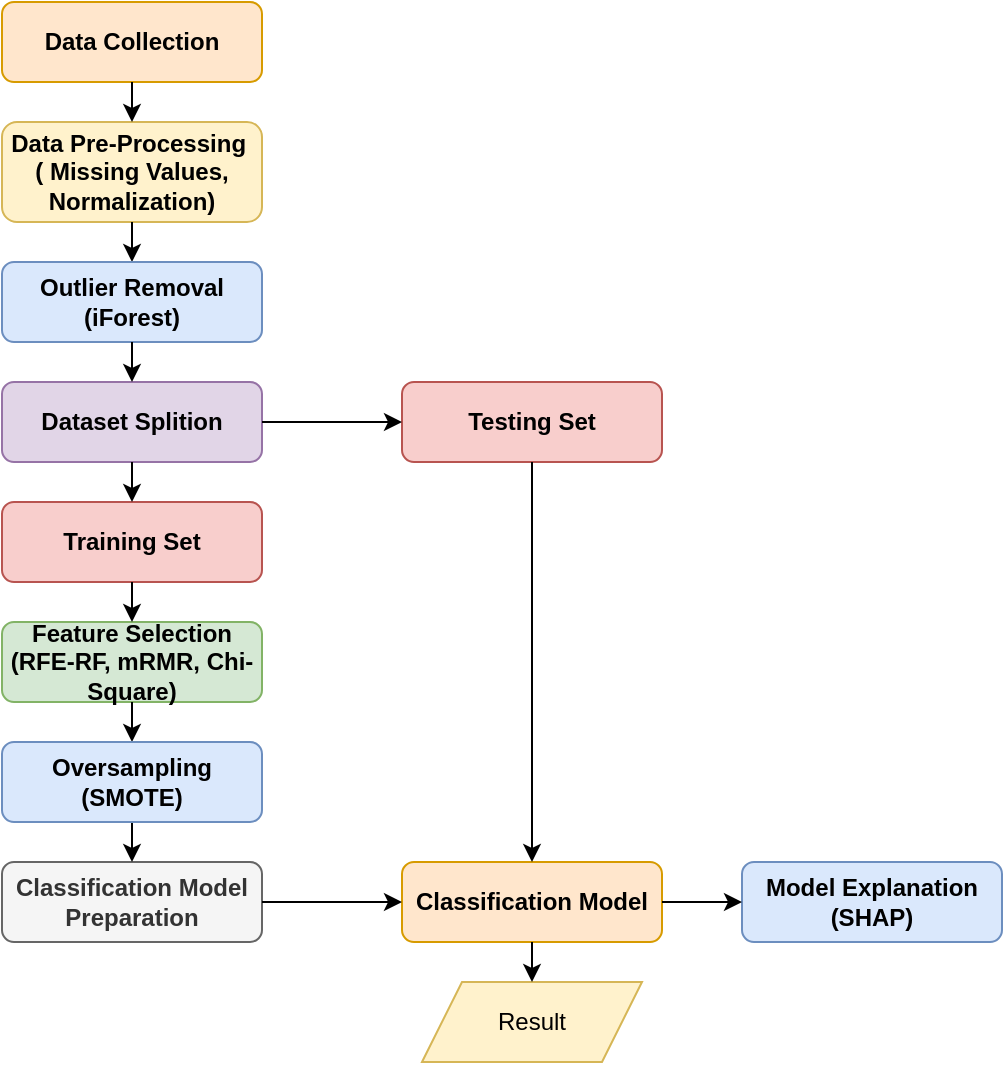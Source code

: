 <mxfile version="21.7.4" type="device">
  <diagram id="A1WEo-0qw68w4mgVein8" name="Page-1">
    <mxGraphModel dx="1050" dy="534" grid="1" gridSize="10" guides="1" tooltips="1" connect="1" arrows="1" fold="1" page="1" pageScale="1" pageWidth="850" pageHeight="1100" math="0" shadow="0">
      <root>
        <mxCell id="0" />
        <mxCell id="1" parent="0" />
        <mxCell id="JmUy0gAkDXipqFtwspWF-1" value="&lt;b&gt;Data Collection&lt;/b&gt;" style="rounded=1;whiteSpace=wrap;html=1;fillColor=#ffe6cc;strokeColor=#d79b00;" parent="1" vertex="1">
          <mxGeometry x="320" y="70" width="130" height="40" as="geometry" />
        </mxCell>
        <mxCell id="JmUy0gAkDXipqFtwspWF-3" value="&lt;b&gt;Data Pre-Processing&amp;nbsp;&lt;br&gt;( Missing Values, Normalization)&lt;br&gt;&lt;/b&gt;" style="rounded=1;whiteSpace=wrap;html=1;fillColor=#fff2cc;strokeColor=#d6b656;align=center;" parent="1" vertex="1">
          <mxGeometry x="320" y="130" width="130" height="50" as="geometry" />
        </mxCell>
        <mxCell id="8K_kMw09enVXkUhjfRWV-3" style="edgeStyle=orthogonalEdgeStyle;rounded=0;orthogonalLoop=1;jettySize=auto;html=1;exitX=0.75;exitY=0;exitDx=0;exitDy=0;" parent="1" source="JmUy0gAkDXipqFtwspWF-4" edge="1">
          <mxGeometry relative="1" as="geometry">
            <mxPoint x="418" y="270" as="targetPoint" />
          </mxGeometry>
        </mxCell>
        <mxCell id="JmUy0gAkDXipqFtwspWF-4" value="&lt;b&gt;Dataset Splition&lt;/b&gt;" style="rounded=1;whiteSpace=wrap;html=1;fillColor=#e1d5e7;strokeColor=#9673a6;" parent="1" vertex="1">
          <mxGeometry x="320" y="260" width="130" height="40" as="geometry" />
        </mxCell>
        <mxCell id="JmUy0gAkDXipqFtwspWF-5" value="&lt;b&gt;Training Set&lt;/b&gt;" style="rounded=1;whiteSpace=wrap;html=1;fillColor=#f8cecc;strokeColor=#b85450;" parent="1" vertex="1">
          <mxGeometry x="320" y="320" width="130" height="40" as="geometry" />
        </mxCell>
        <mxCell id="JmUy0gAkDXipqFtwspWF-6" value="&lt;b&gt;Testing Set&lt;/b&gt;" style="rounded=1;whiteSpace=wrap;html=1;fillColor=#f8cecc;strokeColor=#b85450;" parent="1" vertex="1">
          <mxGeometry x="520" y="260" width="130" height="40" as="geometry" />
        </mxCell>
        <mxCell id="JmUy0gAkDXipqFtwspWF-7" value="&lt;b&gt;Feature Selection&lt;br&gt;(RFE-RF, mRMR, Chi-Square)&lt;br&gt;&lt;/b&gt;" style="rounded=1;whiteSpace=wrap;html=1;fillColor=#d5e8d4;strokeColor=#82b366;" parent="1" vertex="1">
          <mxGeometry x="320" y="380" width="130" height="40" as="geometry" />
        </mxCell>
        <mxCell id="JmUy0gAkDXipqFtwspWF-8" value="&lt;b&gt;Classification Model Preparation&lt;/b&gt;" style="rounded=1;whiteSpace=wrap;html=1;fillColor=#f5f5f5;strokeColor=#666666;fontColor=#333333;" parent="1" vertex="1">
          <mxGeometry x="320" y="500" width="130" height="40" as="geometry" />
        </mxCell>
        <mxCell id="JmUy0gAkDXipqFtwspWF-9" value="&lt;b&gt;Classification Model&lt;/b&gt;" style="rounded=1;whiteSpace=wrap;html=1;fillColor=#ffe6cc;strokeColor=#d79b00;" parent="1" vertex="1">
          <mxGeometry x="520" y="500" width="130" height="40" as="geometry" />
        </mxCell>
        <mxCell id="JmUy0gAkDXipqFtwspWF-10" value="Result" style="shape=parallelogram;perimeter=parallelogramPerimeter;whiteSpace=wrap;html=1;fixedSize=1;fillColor=#fff2cc;strokeColor=#d6b656;" parent="1" vertex="1">
          <mxGeometry x="530" y="560" width="110" height="40" as="geometry" />
        </mxCell>
        <mxCell id="JmUy0gAkDXipqFtwspWF-11" value="" style="endArrow=classic;html=1;rounded=0;exitX=0.5;exitY=1;exitDx=0;exitDy=0;" parent="1" source="JmUy0gAkDXipqFtwspWF-1" target="JmUy0gAkDXipqFtwspWF-3" edge="1">
          <mxGeometry width="50" height="50" relative="1" as="geometry">
            <mxPoint x="400" y="360" as="sourcePoint" />
            <mxPoint x="450" y="310" as="targetPoint" />
          </mxGeometry>
        </mxCell>
        <mxCell id="JmUy0gAkDXipqFtwspWF-12" value="" style="endArrow=classic;html=1;rounded=0;exitX=0.5;exitY=1;exitDx=0;exitDy=0;entryX=0.5;entryY=0;entryDx=0;entryDy=0;" parent="1" source="JmUy0gAkDXipqFtwspWF-3" target="8K_kMw09enVXkUhjfRWV-1" edge="1">
          <mxGeometry width="50" height="50" relative="1" as="geometry">
            <mxPoint x="400" y="360" as="sourcePoint" />
            <mxPoint x="450" y="310" as="targetPoint" />
          </mxGeometry>
        </mxCell>
        <mxCell id="JmUy0gAkDXipqFtwspWF-13" value="" style="endArrow=classic;html=1;rounded=0;exitX=0.5;exitY=1;exitDx=0;exitDy=0;entryX=0.5;entryY=0;entryDx=0;entryDy=0;" parent="1" source="JmUy0gAkDXipqFtwspWF-4" target="JmUy0gAkDXipqFtwspWF-5" edge="1">
          <mxGeometry width="50" height="50" relative="1" as="geometry">
            <mxPoint x="400" y="360" as="sourcePoint" />
            <mxPoint x="450" y="310" as="targetPoint" />
          </mxGeometry>
        </mxCell>
        <mxCell id="JmUy0gAkDXipqFtwspWF-14" value="" style="endArrow=classic;html=1;rounded=0;exitX=0.5;exitY=1;exitDx=0;exitDy=0;entryX=0.5;entryY=0;entryDx=0;entryDy=0;" parent="1" source="JmUy0gAkDXipqFtwspWF-5" target="JmUy0gAkDXipqFtwspWF-7" edge="1">
          <mxGeometry width="50" height="50" relative="1" as="geometry">
            <mxPoint x="400" y="360" as="sourcePoint" />
            <mxPoint x="450" y="310" as="targetPoint" />
          </mxGeometry>
        </mxCell>
        <mxCell id="JmUy0gAkDXipqFtwspWF-15" value="" style="endArrow=classic;html=1;rounded=0;exitX=0.5;exitY=1;exitDx=0;exitDy=0;entryX=0.5;entryY=0;entryDx=0;entryDy=0;" parent="1" source="JmUy0gAkDXipqFtwspWF-7" target="8K_kMw09enVXkUhjfRWV-8" edge="1">
          <mxGeometry width="50" height="50" relative="1" as="geometry">
            <mxPoint x="400" y="360" as="sourcePoint" />
            <mxPoint x="450" y="310" as="targetPoint" />
          </mxGeometry>
        </mxCell>
        <mxCell id="JmUy0gAkDXipqFtwspWF-16" value="" style="endArrow=classic;html=1;rounded=0;exitX=1;exitY=0.5;exitDx=0;exitDy=0;entryX=0;entryY=0.5;entryDx=0;entryDy=0;" parent="1" source="JmUy0gAkDXipqFtwspWF-8" target="JmUy0gAkDXipqFtwspWF-9" edge="1">
          <mxGeometry width="50" height="50" relative="1" as="geometry">
            <mxPoint x="400" y="360" as="sourcePoint" />
            <mxPoint x="450" y="310" as="targetPoint" />
          </mxGeometry>
        </mxCell>
        <mxCell id="JmUy0gAkDXipqFtwspWF-17" value="" style="endArrow=classic;html=1;rounded=0;exitX=1;exitY=0.5;exitDx=0;exitDy=0;entryX=0;entryY=0.5;entryDx=0;entryDy=0;" parent="1" source="JmUy0gAkDXipqFtwspWF-4" target="JmUy0gAkDXipqFtwspWF-6" edge="1">
          <mxGeometry width="50" height="50" relative="1" as="geometry">
            <mxPoint x="400" y="360" as="sourcePoint" />
            <mxPoint x="450" y="310" as="targetPoint" />
          </mxGeometry>
        </mxCell>
        <mxCell id="JmUy0gAkDXipqFtwspWF-18" value="" style="endArrow=classic;html=1;rounded=0;exitX=0.5;exitY=1;exitDx=0;exitDy=0;entryX=0.5;entryY=0;entryDx=0;entryDy=0;" parent="1" source="JmUy0gAkDXipqFtwspWF-6" target="JmUy0gAkDXipqFtwspWF-9" edge="1">
          <mxGeometry width="50" height="50" relative="1" as="geometry">
            <mxPoint x="400" y="360" as="sourcePoint" />
            <mxPoint x="450" y="310" as="targetPoint" />
          </mxGeometry>
        </mxCell>
        <mxCell id="JmUy0gAkDXipqFtwspWF-19" value="" style="endArrow=classic;html=1;rounded=0;exitX=0.5;exitY=1;exitDx=0;exitDy=0;entryX=0.5;entryY=0;entryDx=0;entryDy=0;" parent="1" source="JmUy0gAkDXipqFtwspWF-9" target="JmUy0gAkDXipqFtwspWF-10" edge="1">
          <mxGeometry width="50" height="50" relative="1" as="geometry">
            <mxPoint x="400" y="360" as="sourcePoint" />
            <mxPoint x="450" y="310" as="targetPoint" />
          </mxGeometry>
        </mxCell>
        <mxCell id="8K_kMw09enVXkUhjfRWV-1" value="&lt;b&gt;Outlier Removal&lt;br&gt;(iForest)&lt;br&gt;&lt;/b&gt;" style="rounded=1;whiteSpace=wrap;html=1;fillColor=#dae8fc;strokeColor=#6c8ebf;align=center;" parent="1" vertex="1">
          <mxGeometry x="320" y="200" width="130" height="40" as="geometry" />
        </mxCell>
        <mxCell id="8K_kMw09enVXkUhjfRWV-4" value="" style="endArrow=classic;html=1;rounded=0;exitX=0.5;exitY=1;exitDx=0;exitDy=0;entryX=0.5;entryY=0;entryDx=0;entryDy=0;exitPerimeter=0;" parent="1" source="8K_kMw09enVXkUhjfRWV-1" target="JmUy0gAkDXipqFtwspWF-4" edge="1">
          <mxGeometry width="50" height="50" relative="1" as="geometry">
            <mxPoint x="380" y="240" as="sourcePoint" />
            <mxPoint x="490" y="270" as="targetPoint" />
          </mxGeometry>
        </mxCell>
        <mxCell id="8K_kMw09enVXkUhjfRWV-9" style="edgeStyle=orthogonalEdgeStyle;rounded=0;orthogonalLoop=1;jettySize=auto;html=1;exitX=0.5;exitY=1;exitDx=0;exitDy=0;entryX=0.5;entryY=0;entryDx=0;entryDy=0;" parent="1" source="8K_kMw09enVXkUhjfRWV-8" target="JmUy0gAkDXipqFtwspWF-8" edge="1">
          <mxGeometry relative="1" as="geometry" />
        </mxCell>
        <mxCell id="8K_kMw09enVXkUhjfRWV-8" value="&lt;b&gt;Oversampling&lt;br&gt;(SMOTE)&lt;br&gt;&lt;/b&gt;" style="rounded=1;whiteSpace=wrap;html=1;align=center;fillColor=#dae8fc;strokeColor=#6c8ebf;" parent="1" vertex="1">
          <mxGeometry x="320" y="440" width="130" height="40" as="geometry" />
        </mxCell>
        <mxCell id="ZU4AwSnRh-4QVCiGJiTI-1" value="&lt;b&gt;Model Explanation&lt;br&gt;(SHAP)&lt;br&gt;&lt;/b&gt;" style="rounded=1;whiteSpace=wrap;html=1;align=center;fillColor=#dae8fc;strokeColor=#6c8ebf;" vertex="1" parent="1">
          <mxGeometry x="690" y="500" width="130" height="40" as="geometry" />
        </mxCell>
        <mxCell id="ZU4AwSnRh-4QVCiGJiTI-2" value="" style="endArrow=classic;html=1;rounded=0;exitX=1;exitY=0.5;exitDx=0;exitDy=0;entryX=0;entryY=0.5;entryDx=0;entryDy=0;" edge="1" parent="1" source="JmUy0gAkDXipqFtwspWF-9" target="ZU4AwSnRh-4QVCiGJiTI-1">
          <mxGeometry width="50" height="50" relative="1" as="geometry">
            <mxPoint x="400" y="460" as="sourcePoint" />
            <mxPoint x="450" y="410" as="targetPoint" />
          </mxGeometry>
        </mxCell>
      </root>
    </mxGraphModel>
  </diagram>
</mxfile>
